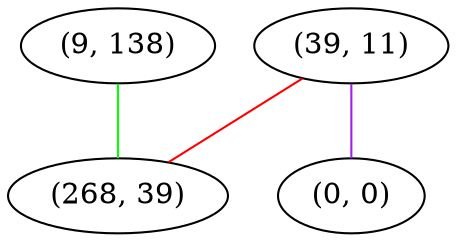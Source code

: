 graph "" {
"(9, 138)";
"(39, 11)";
"(268, 39)";
"(0, 0)";
"(9, 138)" -- "(268, 39)"  [color=green, key=0, weight=2];
"(39, 11)" -- "(268, 39)"  [color=red, key=0, weight=1];
"(39, 11)" -- "(0, 0)"  [color=purple, key=0, weight=4];
}
